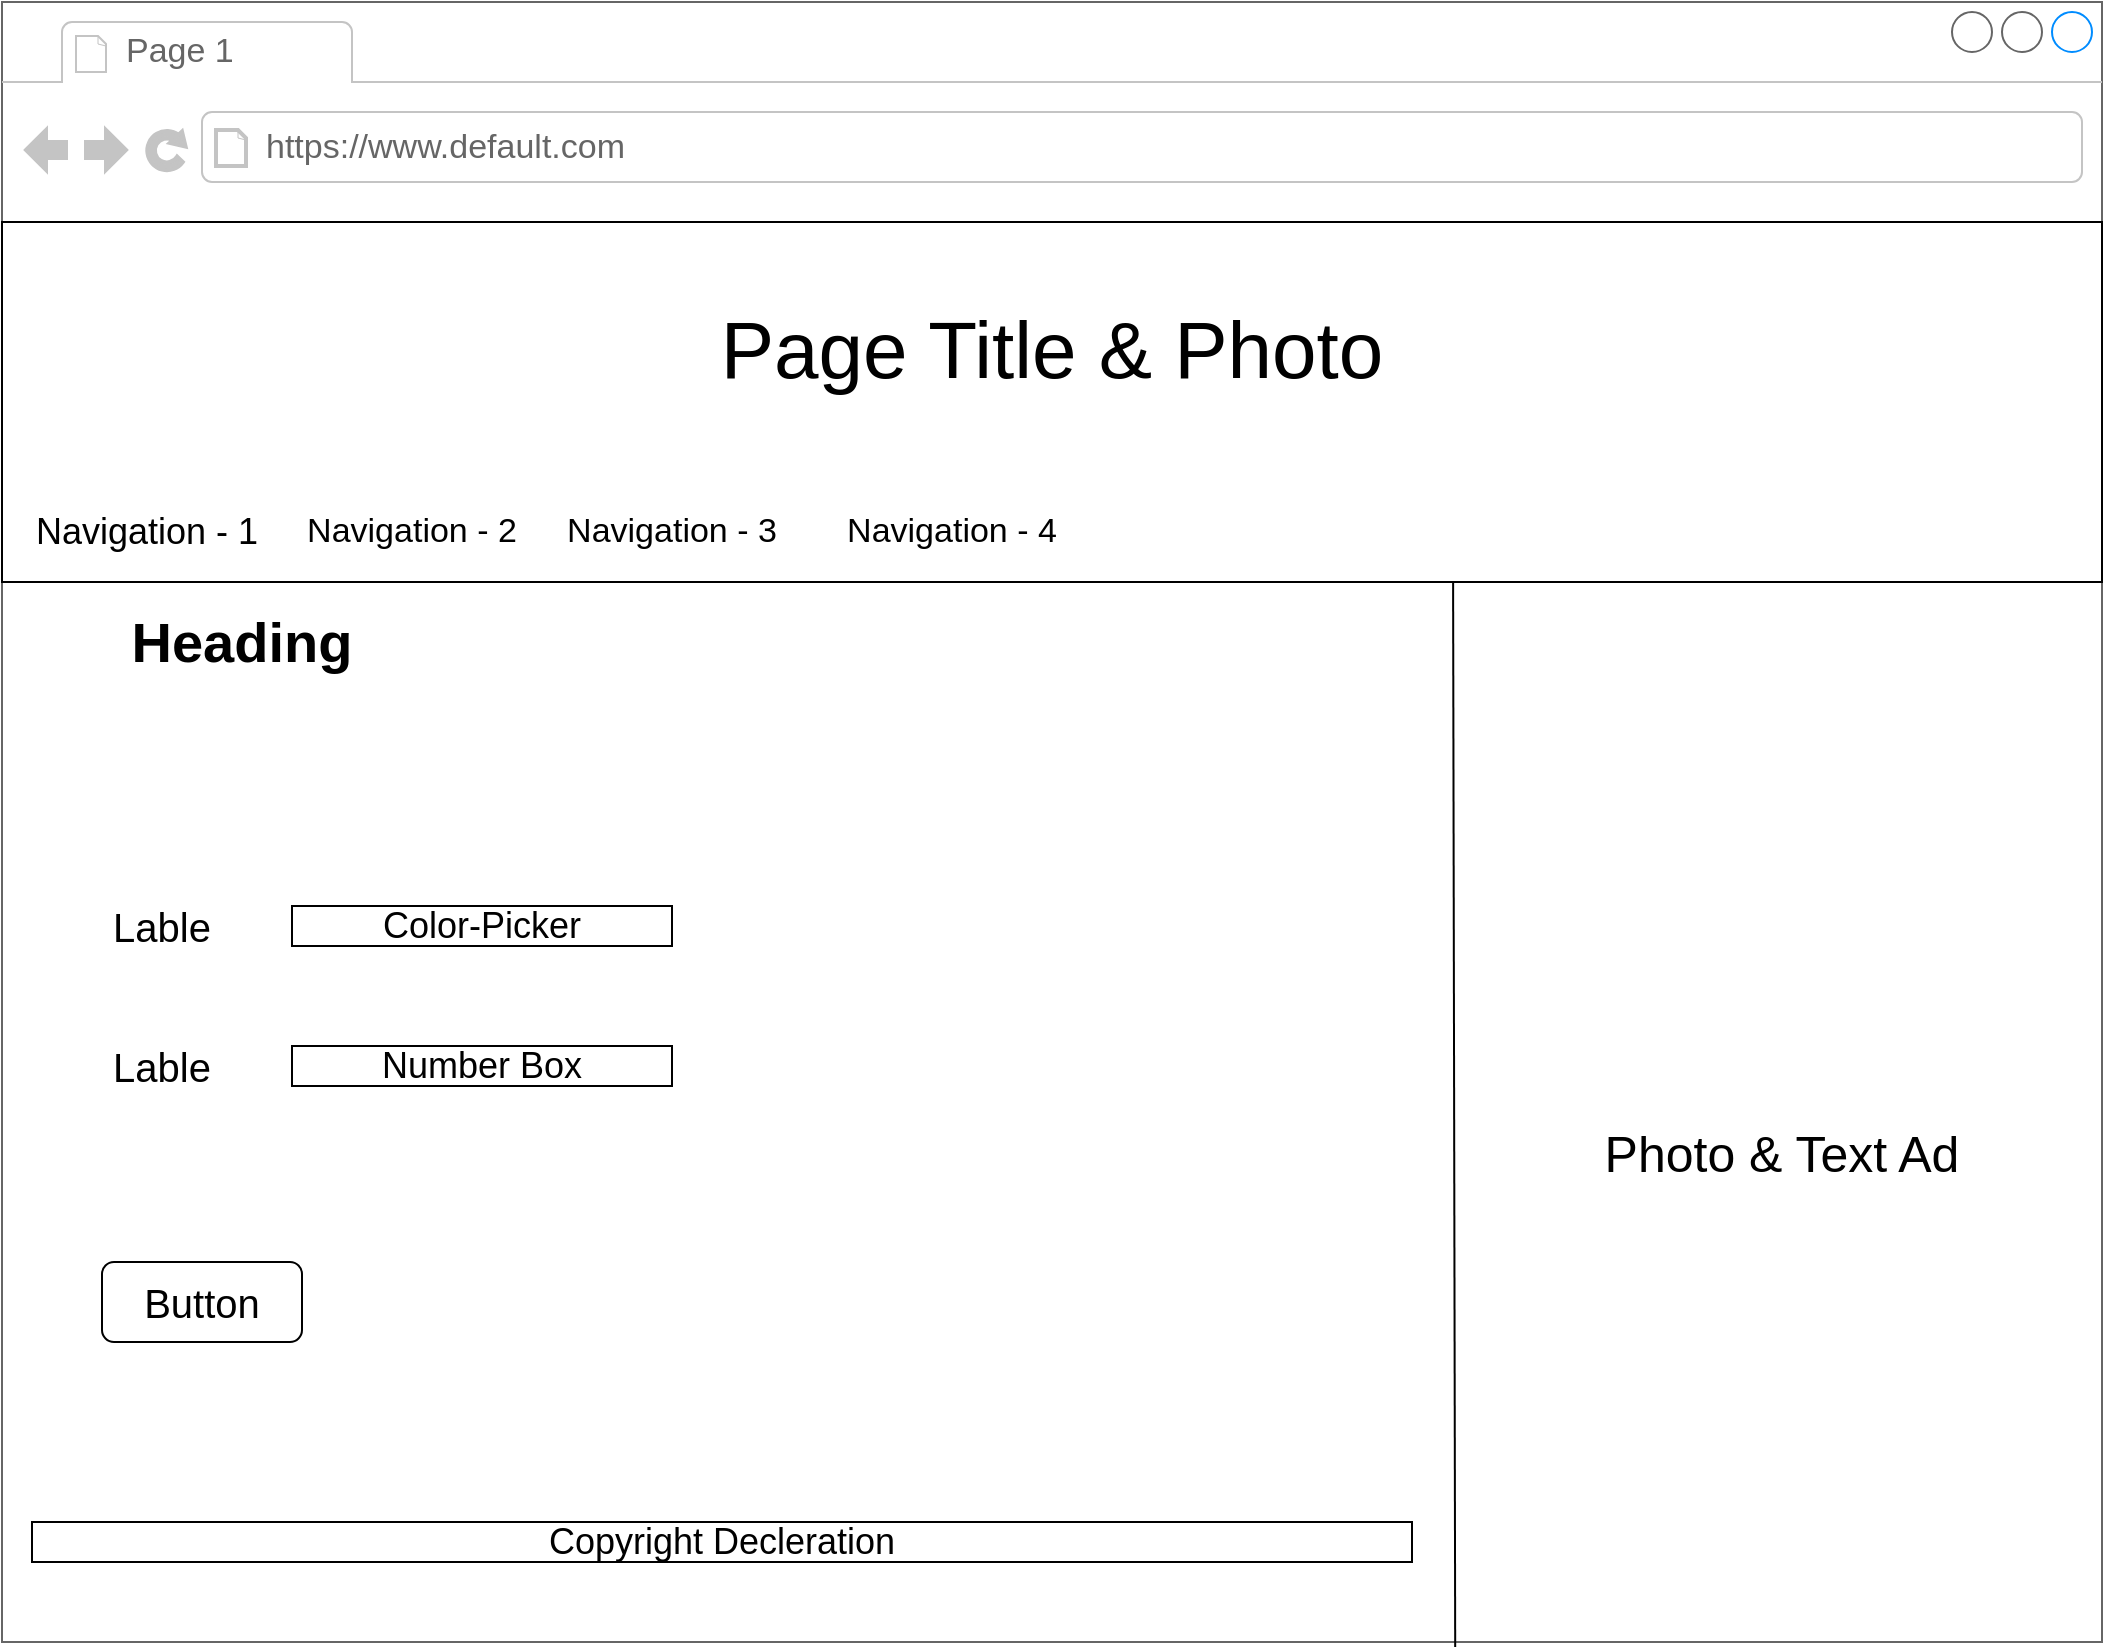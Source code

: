 <mxfile version="14.5.1" type="device"><diagram name="Page-1" id="2cc2dc42-3aac-f2a9-1cec-7a8b7cbee084"><mxGraphModel dx="2468" dy="792" grid="1" gridSize="10" guides="1" tooltips="1" connect="1" arrows="1" fold="1" page="1" pageScale="1" pageWidth="1100" pageHeight="850" background="#ffffff" math="0" shadow="0"><root><mxCell id="0"/><mxCell id="1" parent="0"/><mxCell id="7026571954dc6520-1" value="" style="strokeWidth=1;shadow=0;dashed=0;align=center;html=1;shape=mxgraph.mockup.containers.browserWindow;rSize=0;strokeColor=#666666;mainText=,;recursiveResize=0;rounded=0;labelBackgroundColor=none;fontFamily=Verdana;fontSize=12" parent="1" vertex="1"><mxGeometry x="-110" y="150" width="1050" height="820" as="geometry"/></mxCell><mxCell id="7026571954dc6520-2" value="Page 1" style="strokeWidth=1;shadow=0;dashed=0;align=center;html=1;shape=mxgraph.mockup.containers.anchor;fontSize=17;fontColor=#666666;align=left;" parent="7026571954dc6520-1" vertex="1"><mxGeometry x="60" y="12" width="110" height="26" as="geometry"/></mxCell><mxCell id="7026571954dc6520-3" value="https://www.default.com" style="strokeWidth=1;shadow=0;dashed=0;align=center;html=1;shape=mxgraph.mockup.containers.anchor;rSize=0;fontSize=17;fontColor=#666666;align=left;" parent="7026571954dc6520-1" vertex="1"><mxGeometry x="130" y="60" width="250" height="26" as="geometry"/></mxCell><mxCell id="7026571954dc6520-4" value="Page Title" style="text;html=1;points=[];align=left;verticalAlign=top;spacingTop=-4;fontSize=30;fontFamily=Verdana" parent="7026571954dc6520-1" vertex="1"><mxGeometry x="435" y="170" width="180" height="50" as="geometry"/></mxCell><mxCell id="-s1NBA6lgjeysHJ42Jtl-4" value="" style="rounded=0;whiteSpace=wrap;html=1;" parent="7026571954dc6520-1" vertex="1"><mxGeometry y="110" width="1050" height="180" as="geometry"/></mxCell><mxCell id="-s1NBA6lgjeysHJ42Jtl-5" value="&lt;font style=&quot;font-size: 40px&quot;&gt;Page Title &amp;amp; Photo&lt;/font&gt;" style="text;html=1;strokeColor=none;fillColor=none;align=center;verticalAlign=middle;whiteSpace=wrap;rounded=0;" parent="7026571954dc6520-1" vertex="1"><mxGeometry x="325" y="140" width="400" height="65" as="geometry"/></mxCell><mxCell id="-s1NBA6lgjeysHJ42Jtl-6" value="" style="endArrow=none;html=1;entryX=0.691;entryY=1;entryDx=0;entryDy=0;entryPerimeter=0;exitX=0.692;exitY=1.003;exitDx=0;exitDy=0;exitPerimeter=0;" parent="7026571954dc6520-1" source="7026571954dc6520-1" target="-s1NBA6lgjeysHJ42Jtl-4" edge="1"><mxGeometry width="50" height="50" relative="1" as="geometry"><mxPoint x="726" y="810" as="sourcePoint"/><mxPoint x="600" y="470" as="targetPoint"/></mxGeometry></mxCell><mxCell id="-s1NBA6lgjeysHJ42Jtl-7" value="&lt;font style=&quot;font-size: 25px&quot;&gt;Photo &amp;amp; Text Ad&lt;/font&gt;" style="text;html=1;strokeColor=none;fillColor=none;align=center;verticalAlign=middle;whiteSpace=wrap;rounded=0;" parent="7026571954dc6520-1" vertex="1"><mxGeometry x="800" y="550" width="180" height="50" as="geometry"/></mxCell><mxCell id="-s1NBA6lgjeysHJ42Jtl-10" value="&lt;font&gt;&lt;font style=&quot;font-size: 17px&quot;&gt;Navigation - 2&lt;/font&gt;&lt;br&gt;&lt;/font&gt;" style="text;html=1;strokeColor=none;fillColor=none;align=center;verticalAlign=middle;whiteSpace=wrap;rounded=0;" parent="7026571954dc6520-1" vertex="1"><mxGeometry x="145" y="245" width="120" height="40" as="geometry"/></mxCell><mxCell id="-s1NBA6lgjeysHJ42Jtl-11" value="&lt;font style=&quot;font-size: 17px&quot;&gt;Navigation - 3&lt;/font&gt;" style="text;html=1;strokeColor=none;fillColor=none;align=center;verticalAlign=middle;whiteSpace=wrap;rounded=0;" parent="7026571954dc6520-1" vertex="1"><mxGeometry x="270" y="245" width="130" height="40" as="geometry"/></mxCell><mxCell id="-s1NBA6lgjeysHJ42Jtl-12" value="&lt;font style=&quot;font-size: 17px&quot;&gt;Navigation - 4&lt;/font&gt;" style="text;html=1;strokeColor=none;fillColor=none;align=center;verticalAlign=middle;whiteSpace=wrap;rounded=0;" parent="7026571954dc6520-1" vertex="1"><mxGeometry x="410" y="245" width="130" height="40" as="geometry"/></mxCell><mxCell id="-s1NBA6lgjeysHJ42Jtl-63" value="" style="rounded=1;whiteSpace=wrap;html=1;strokeColor=#000000;" parent="7026571954dc6520-1" vertex="1"><mxGeometry x="50" y="630" width="100" height="40" as="geometry"/></mxCell><mxCell id="-s1NBA6lgjeysHJ42Jtl-64" value="&lt;font style=&quot;font-size: 20px&quot;&gt;Button&lt;/font&gt;" style="text;html=1;strokeColor=none;fillColor=none;align=center;verticalAlign=middle;whiteSpace=wrap;rounded=0;" parent="7026571954dc6520-1" vertex="1"><mxGeometry x="50" y="630" width="100" height="40" as="geometry"/></mxCell><mxCell id="-s1NBA6lgjeysHJ42Jtl-65" value="&lt;font style=&quot;font-size: 18px&quot;&gt;Color-Picker&lt;/font&gt;" style="text;html=1;fillColor=none;align=center;verticalAlign=middle;whiteSpace=wrap;rounded=0;strokeColor=#000000;" parent="7026571954dc6520-1" vertex="1"><mxGeometry x="145" y="452" width="190" height="20" as="geometry"/></mxCell><mxCell id="-s1NBA6lgjeysHJ42Jtl-66" value="&lt;span style=&quot;font-size: 18px&quot;&gt;Number Box&lt;/span&gt;" style="text;html=1;fillColor=none;align=center;verticalAlign=middle;whiteSpace=wrap;rounded=0;strokeColor=#000000;" parent="7026571954dc6520-1" vertex="1"><mxGeometry x="145" y="522" width="190" height="20" as="geometry"/></mxCell><mxCell id="-s1NBA6lgjeysHJ42Jtl-67" value="&lt;font style=&quot;font-size: 20px&quot;&gt;Lable&lt;/font&gt;" style="text;html=1;strokeColor=none;fillColor=none;align=center;verticalAlign=middle;whiteSpace=wrap;rounded=0;" parent="7026571954dc6520-1" vertex="1"><mxGeometry x="30" y="450" width="100" height="24" as="geometry"/></mxCell><mxCell id="-s1NBA6lgjeysHJ42Jtl-68" value="&lt;font style=&quot;font-size: 20px&quot;&gt;Lable&lt;/font&gt;" style="text;html=1;strokeColor=none;fillColor=none;align=center;verticalAlign=middle;whiteSpace=wrap;rounded=0;" parent="7026571954dc6520-1" vertex="1"><mxGeometry x="30" y="520" width="100" height="24" as="geometry"/></mxCell><mxCell id="-s1NBA6lgjeysHJ42Jtl-69" value="&lt;font style=&quot;font-size: 18px&quot;&gt;Navigation - 1&lt;/font&gt;" style="text;html=1;strokeColor=none;fillColor=none;align=center;verticalAlign=middle;whiteSpace=wrap;rounded=0;" parent="7026571954dc6520-1" vertex="1"><mxGeometry x="15" y="245" width="115" height="40" as="geometry"/></mxCell><mxCell id="-s1NBA6lgjeysHJ42Jtl-70" value="&lt;font size=&quot;1&quot;&gt;&lt;b style=&quot;font-size: 28px&quot;&gt;Heading&lt;/b&gt;&lt;/font&gt;" style="text;html=1;strokeColor=none;fillColor=none;align=center;verticalAlign=middle;whiteSpace=wrap;rounded=0;" parent="7026571954dc6520-1" vertex="1"><mxGeometry x="50" y="290" width="140" height="60" as="geometry"/></mxCell><mxCell id="-s1NBA6lgjeysHJ42Jtl-72" value="&lt;font style=&quot;font-size: 18px&quot;&gt;Copyright Decleration&lt;/font&gt;" style="text;html=1;fillColor=none;align=center;verticalAlign=middle;whiteSpace=wrap;rounded=0;strokeColor=#000000;" parent="7026571954dc6520-1" vertex="1"><mxGeometry x="15" y="760" width="690" height="20" as="geometry"/></mxCell></root></mxGraphModel></diagram></mxfile>